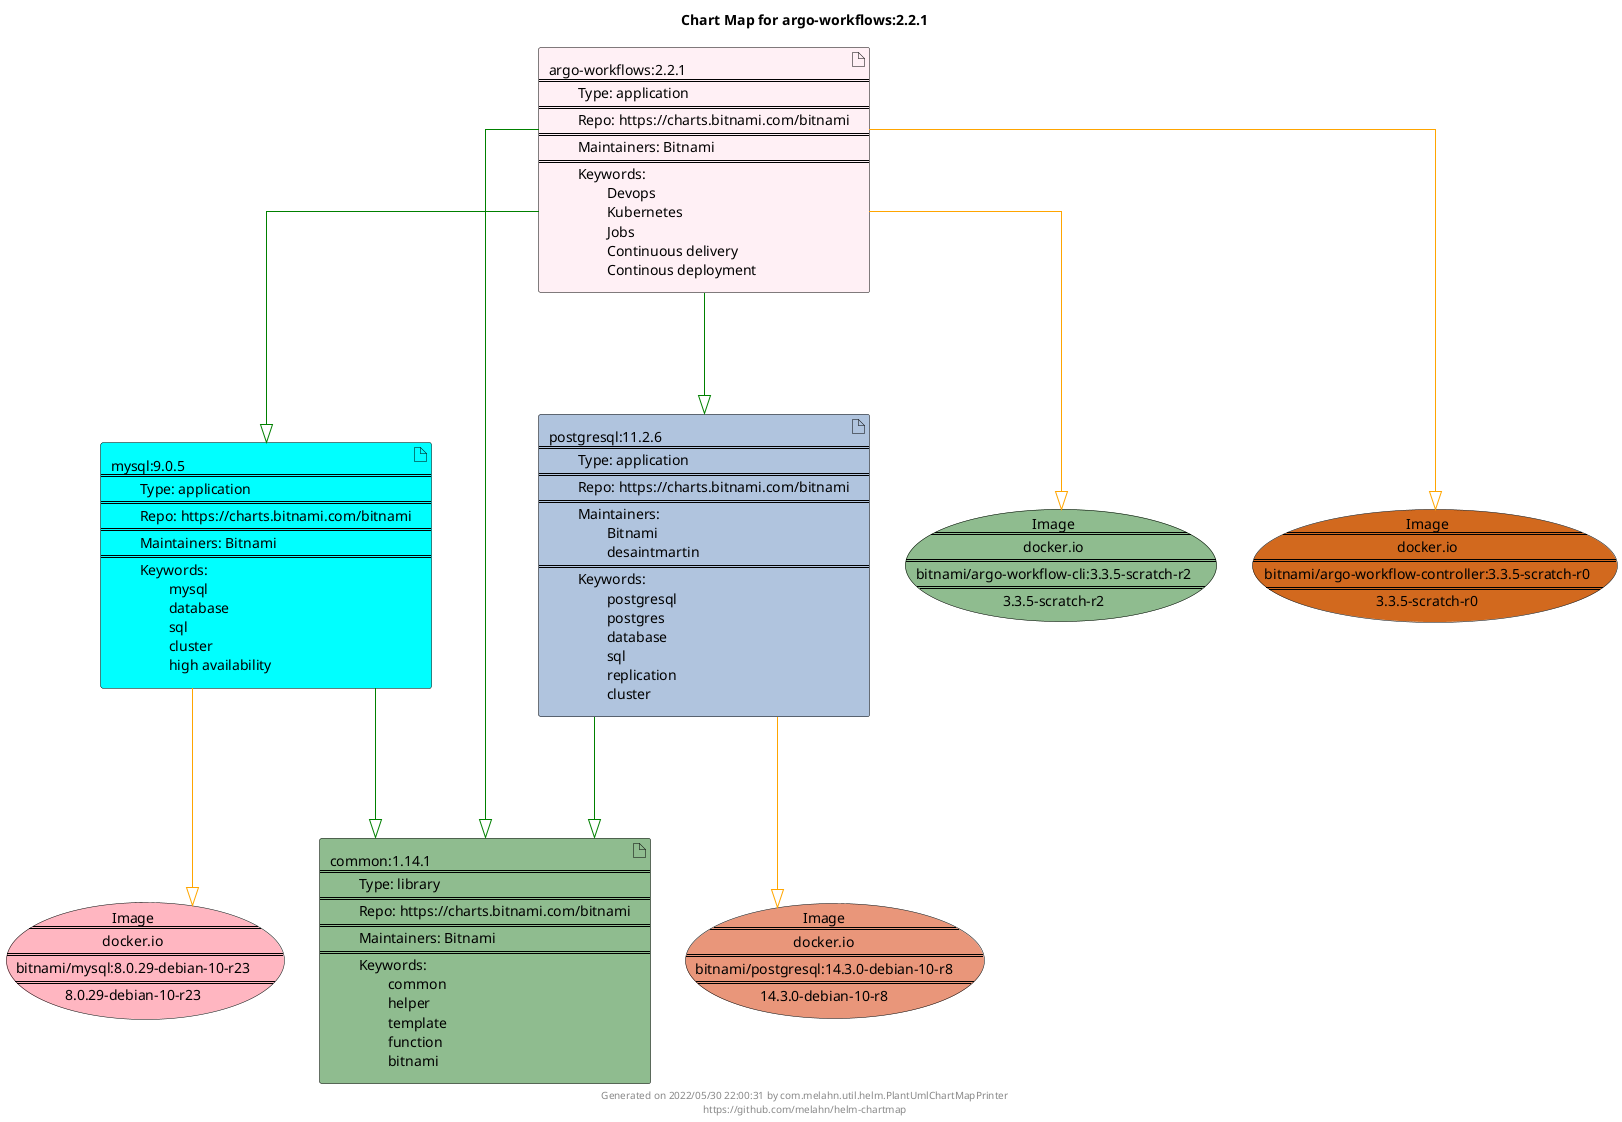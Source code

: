 @startuml
skinparam linetype ortho
skinparam backgroundColor white
skinparam usecaseBorderColor black
skinparam usecaseArrowColor LightSlateGray
skinparam artifactBorderColor black
skinparam artifactArrowColor LightSlateGray

title Chart Map for argo-workflows:2.2.1

'There are 4 referenced Helm Charts
artifact "mysql:9.0.5\n====\n\tType: application\n====\n\tRepo: https://charts.bitnami.com/bitnami\n====\n\tMaintainers: Bitnami\n====\n\tKeywords: \n\t\tmysql\n\t\tdatabase\n\t\tsql\n\t\tcluster\n\t\thigh availability" as mysql_9_0_5 #Aqua
artifact "postgresql:11.2.6\n====\n\tType: application\n====\n\tRepo: https://charts.bitnami.com/bitnami\n====\n\tMaintainers: \n\t\tBitnami\n\t\tdesaintmartin\n====\n\tKeywords: \n\t\tpostgresql\n\t\tpostgres\n\t\tdatabase\n\t\tsql\n\t\treplication\n\t\tcluster" as postgresql_11_2_6 #LightSteelBlue
artifact "argo-workflows:2.2.1\n====\n\tType: application\n====\n\tRepo: https://charts.bitnami.com/bitnami\n====\n\tMaintainers: Bitnami\n====\n\tKeywords: \n\t\tDevops\n\t\tKubernetes\n\t\tJobs\n\t\tContinuous delivery\n\t\tContinous deployment" as argo_workflows_2_2_1 #LavenderBlush
artifact "common:1.14.1\n====\n\tType: library\n====\n\tRepo: https://charts.bitnami.com/bitnami\n====\n\tMaintainers: Bitnami\n====\n\tKeywords: \n\t\tcommon\n\t\thelper\n\t\ttemplate\n\t\tfunction\n\t\tbitnami" as common_1_14_1 #DarkSeaGreen

'There are 4 referenced Docker Images
usecase "Image\n====\ndocker.io\n====\nbitnami/mysql:8.0.29-debian-10-r23\n====\n8.0.29-debian-10-r23" as docker_io_bitnami_mysql_8_0_29_debian_10_r23 #LightPink
usecase "Image\n====\ndocker.io\n====\nbitnami/argo-workflow-cli:3.3.5-scratch-r2\n====\n3.3.5-scratch-r2" as docker_io_bitnami_argo_workflow_cli_3_3_5_scratch_r2 #DarkSeaGreen
usecase "Image\n====\ndocker.io\n====\nbitnami/argo-workflow-controller:3.3.5-scratch-r0\n====\n3.3.5-scratch-r0" as docker_io_bitnami_argo_workflow_controller_3_3_5_scratch_r0 #Chocolate
usecase "Image\n====\ndocker.io\n====\nbitnami/postgresql:14.3.0-debian-10-r8\n====\n14.3.0-debian-10-r8" as docker_io_bitnami_postgresql_14_3_0_debian_10_r8 #DarkSalmon

'Chart Dependencies
argo_workflows_2_2_1--[#green]-|>mysql_9_0_5
mysql_9_0_5--[#green]-|>common_1_14_1
argo_workflows_2_2_1--[#green]-|>common_1_14_1
argo_workflows_2_2_1--[#green]-|>postgresql_11_2_6
postgresql_11_2_6--[#green]-|>common_1_14_1
mysql_9_0_5--[#orange]-|>docker_io_bitnami_mysql_8_0_29_debian_10_r23
postgresql_11_2_6--[#orange]-|>docker_io_bitnami_postgresql_14_3_0_debian_10_r8
argo_workflows_2_2_1--[#orange]-|>docker_io_bitnami_argo_workflow_cli_3_3_5_scratch_r2
argo_workflows_2_2_1--[#orange]-|>docker_io_bitnami_argo_workflow_controller_3_3_5_scratch_r0

center footer Generated on 2022/05/30 22:00:31 by com.melahn.util.helm.PlantUmlChartMapPrinter\nhttps://github.com/melahn/helm-chartmap
@enduml
